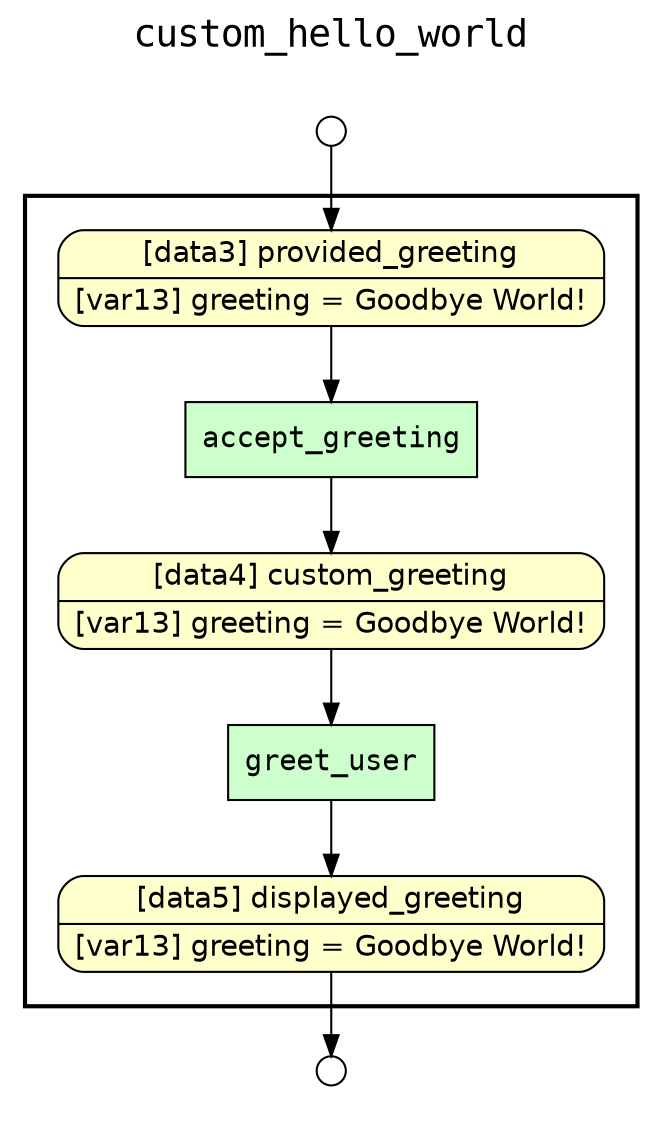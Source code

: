 
digraph yw_data_view {
rankdir=TB
fontname=Courier; fontsize=18; labelloc=t
label="custom_hello_world"
subgraph cluster_workflow { label=""; color=black; penwidth=2
subgraph cluster_workflow_inner { label=""; color=white
node[shape=box style="filled" fillcolor="#CCFFCC" peripheries=1 fontname=Courier]
accept_greeting
greet_user
node[shape=box style="filled" fillcolor="#CCFFCC" peripheries=1 fontname=Courier]
node[shape=box style="rounded,filled" fillcolor="#FFFFCC" peripheries=1 fontname=Helvetica]
displayed_greeting [shape=record rankdir=LR label="{<f0> [data5] displayed_greeting |<f1> [var13] greeting = Goodbye World!}"]
custom_greeting [shape=record rankdir=LR label="{<f0> [data4] custom_greeting |<f1> [var13] greeting = Goodbye World!}"]
provided_greeting [shape=record rankdir=LR label="{<f0> [data3] provided_greeting |<f1> [var13] greeting = Goodbye World!}"]
node[shape=box style="rounded,filled" fillcolor="#FFFFFF" peripheries=1 fontname=Helvetica]
}}
subgraph cluster_inflows { label=""; color=white; penwidth=2
subgraph cluster_inflows_inner { label=""; color=white
node[shape=circle fillcolor="#FFFFFF" peripheries=1 width=0.2]
provided_greeting_inflow [label=""]
}}
subgraph cluster_outflows { label=""; color=white; penwidth=2
subgraph cluster_outflows_inner { label=""; color=white
node[shape=circle fillcolor="#FFFFFF" peripheries=1 width=0.2]
displayed_greeting_outflow [label=""]
}}
custom_greeting -> greet_user
provided_greeting -> accept_greeting
accept_greeting -> custom_greeting
greet_user -> displayed_greeting
provided_greeting_inflow -> provided_greeting
displayed_greeting -> displayed_greeting_outflow
}

